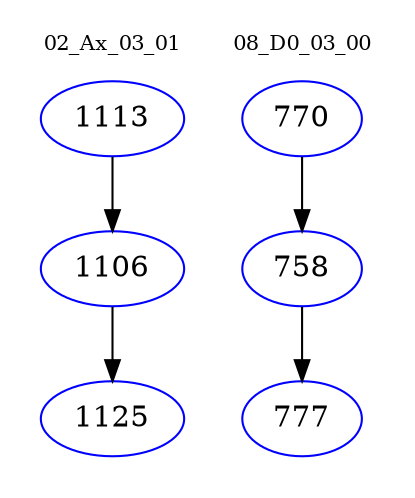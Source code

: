 digraph{
subgraph cluster_0 {
color = white
label = "02_Ax_03_01";
fontsize=10;
T0_1113 [label="1113", color="blue"]
T0_1113 -> T0_1106 [color="black"]
T0_1106 [label="1106", color="blue"]
T0_1106 -> T0_1125 [color="black"]
T0_1125 [label="1125", color="blue"]
}
subgraph cluster_1 {
color = white
label = "08_D0_03_00";
fontsize=10;
T1_770 [label="770", color="blue"]
T1_770 -> T1_758 [color="black"]
T1_758 [label="758", color="blue"]
T1_758 -> T1_777 [color="black"]
T1_777 [label="777", color="blue"]
}
}
